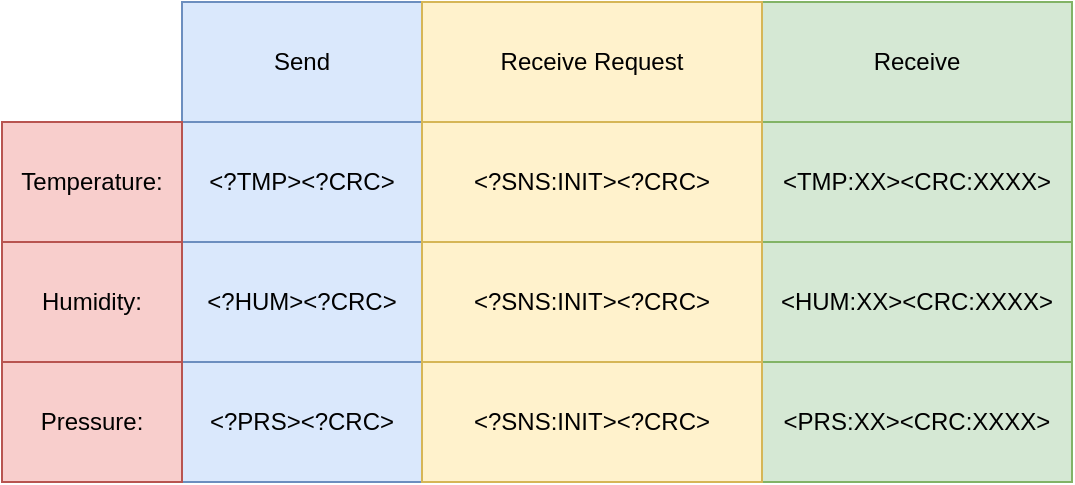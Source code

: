 <mxfile version="20.8.16" type="device"><diagram name="Sayfa -1" id="RBHr7hmj56LCRpjqq5Zr"><mxGraphModel dx="697" dy="477" grid="1" gridSize="10" guides="1" tooltips="1" connect="1" arrows="1" fold="1" page="1" pageScale="1" pageWidth="827" pageHeight="1169" math="0" shadow="0"><root><mxCell id="0"/><mxCell id="1" parent="0"/><mxCell id="r9c8yGTTF8xb-M0LqTMC-2" value="&amp;lt;?TMP&amp;gt;&amp;lt;?CRC&amp;gt;" style="whiteSpace=wrap;html=1;fillColor=#dae8fc;strokeColor=#6c8ebf;" vertex="1" parent="1"><mxGeometry x="270" y="160" width="120" height="60" as="geometry"/></mxCell><mxCell id="r9c8yGTTF8xb-M0LqTMC-5" value="&amp;lt;TMP:XX&amp;gt;&amp;lt;CRC:XXXX&amp;gt;" style="whiteSpace=wrap;html=1;fillColor=#d5e8d4;strokeColor=#82b366;" vertex="1" parent="1"><mxGeometry x="560" y="160" width="155" height="60" as="geometry"/></mxCell><mxCell id="r9c8yGTTF8xb-M0LqTMC-7" value="&amp;lt;?HUM&amp;gt;&amp;lt;?CRC&amp;gt;" style="whiteSpace=wrap;html=1;fillColor=#dae8fc;strokeColor=#6c8ebf;" vertex="1" parent="1"><mxGeometry x="270" y="220" width="120" height="60" as="geometry"/></mxCell><mxCell id="r9c8yGTTF8xb-M0LqTMC-8" value="&amp;lt;HUM:XX&amp;gt;&amp;lt;CRC:XXXX&amp;gt;" style="whiteSpace=wrap;html=1;fillColor=#d5e8d4;strokeColor=#82b366;" vertex="1" parent="1"><mxGeometry x="560" y="220" width="155" height="60" as="geometry"/></mxCell><mxCell id="r9c8yGTTF8xb-M0LqTMC-10" value="&amp;lt;?PRS&amp;gt;&amp;lt;?CRC&amp;gt;" style="whiteSpace=wrap;html=1;fillColor=#dae8fc;strokeColor=#6c8ebf;" vertex="1" parent="1"><mxGeometry x="270" y="280" width="120" height="60" as="geometry"/></mxCell><mxCell id="r9c8yGTTF8xb-M0LqTMC-11" value="&amp;lt;PRS:XX&amp;gt;&amp;lt;CRC:XXXX&amp;gt;" style="whiteSpace=wrap;html=1;fillColor=#d5e8d4;strokeColor=#82b366;" vertex="1" parent="1"><mxGeometry x="560" y="280" width="155" height="60" as="geometry"/></mxCell><mxCell id="r9c8yGTTF8xb-M0LqTMC-12" value="Send" style="whiteSpace=wrap;html=1;fillColor=#dae8fc;strokeColor=#6c8ebf;" vertex="1" parent="1"><mxGeometry x="270" y="100" width="120" height="60" as="geometry"/></mxCell><mxCell id="r9c8yGTTF8xb-M0LqTMC-14" value="Receive" style="whiteSpace=wrap;html=1;fillColor=#d5e8d4;strokeColor=#82b366;" vertex="1" parent="1"><mxGeometry x="560" y="100" width="155" height="60" as="geometry"/></mxCell><mxCell id="r9c8yGTTF8xb-M0LqTMC-17" value="Receive Request" style="whiteSpace=wrap;html=1;fillColor=#fff2cc;strokeColor=#d6b656;" vertex="1" parent="1"><mxGeometry x="390" y="100" width="170" height="60" as="geometry"/></mxCell><mxCell id="r9c8yGTTF8xb-M0LqTMC-18" value="Temperature:" style="whiteSpace=wrap;html=1;fillColor=#f8cecc;strokeColor=#b85450;" vertex="1" parent="1"><mxGeometry x="180" y="160" width="90" height="60" as="geometry"/></mxCell><mxCell id="r9c8yGTTF8xb-M0LqTMC-19" value="Humidity:" style="whiteSpace=wrap;html=1;fillColor=#f8cecc;strokeColor=#b85450;" vertex="1" parent="1"><mxGeometry x="180" y="220" width="90" height="60" as="geometry"/></mxCell><mxCell id="r9c8yGTTF8xb-M0LqTMC-20" value="Pressure:" style="whiteSpace=wrap;html=1;fillColor=#f8cecc;strokeColor=#b85450;" vertex="1" parent="1"><mxGeometry x="180" y="280" width="90" height="60" as="geometry"/></mxCell><mxCell id="r9c8yGTTF8xb-M0LqTMC-21" value="&amp;lt;?SNS:INIT&amp;gt;&amp;lt;?CRC&amp;gt;" style="whiteSpace=wrap;html=1;fillColor=#fff2cc;strokeColor=#d6b656;" vertex="1" parent="1"><mxGeometry x="390" y="160" width="170" height="60" as="geometry"/></mxCell><mxCell id="r9c8yGTTF8xb-M0LqTMC-22" value="&amp;lt;?SNS:INIT&amp;gt;&amp;lt;?CRC&amp;gt;" style="whiteSpace=wrap;html=1;fillColor=#fff2cc;strokeColor=#d6b656;" vertex="1" parent="1"><mxGeometry x="390" y="220" width="170" height="60" as="geometry"/></mxCell><mxCell id="r9c8yGTTF8xb-M0LqTMC-23" value="&amp;lt;?SNS:INIT&amp;gt;&amp;lt;?CRC&amp;gt;" style="whiteSpace=wrap;html=1;fillColor=#fff2cc;strokeColor=#d6b656;" vertex="1" parent="1"><mxGeometry x="390" y="280" width="170" height="60" as="geometry"/></mxCell></root></mxGraphModel></diagram></mxfile>